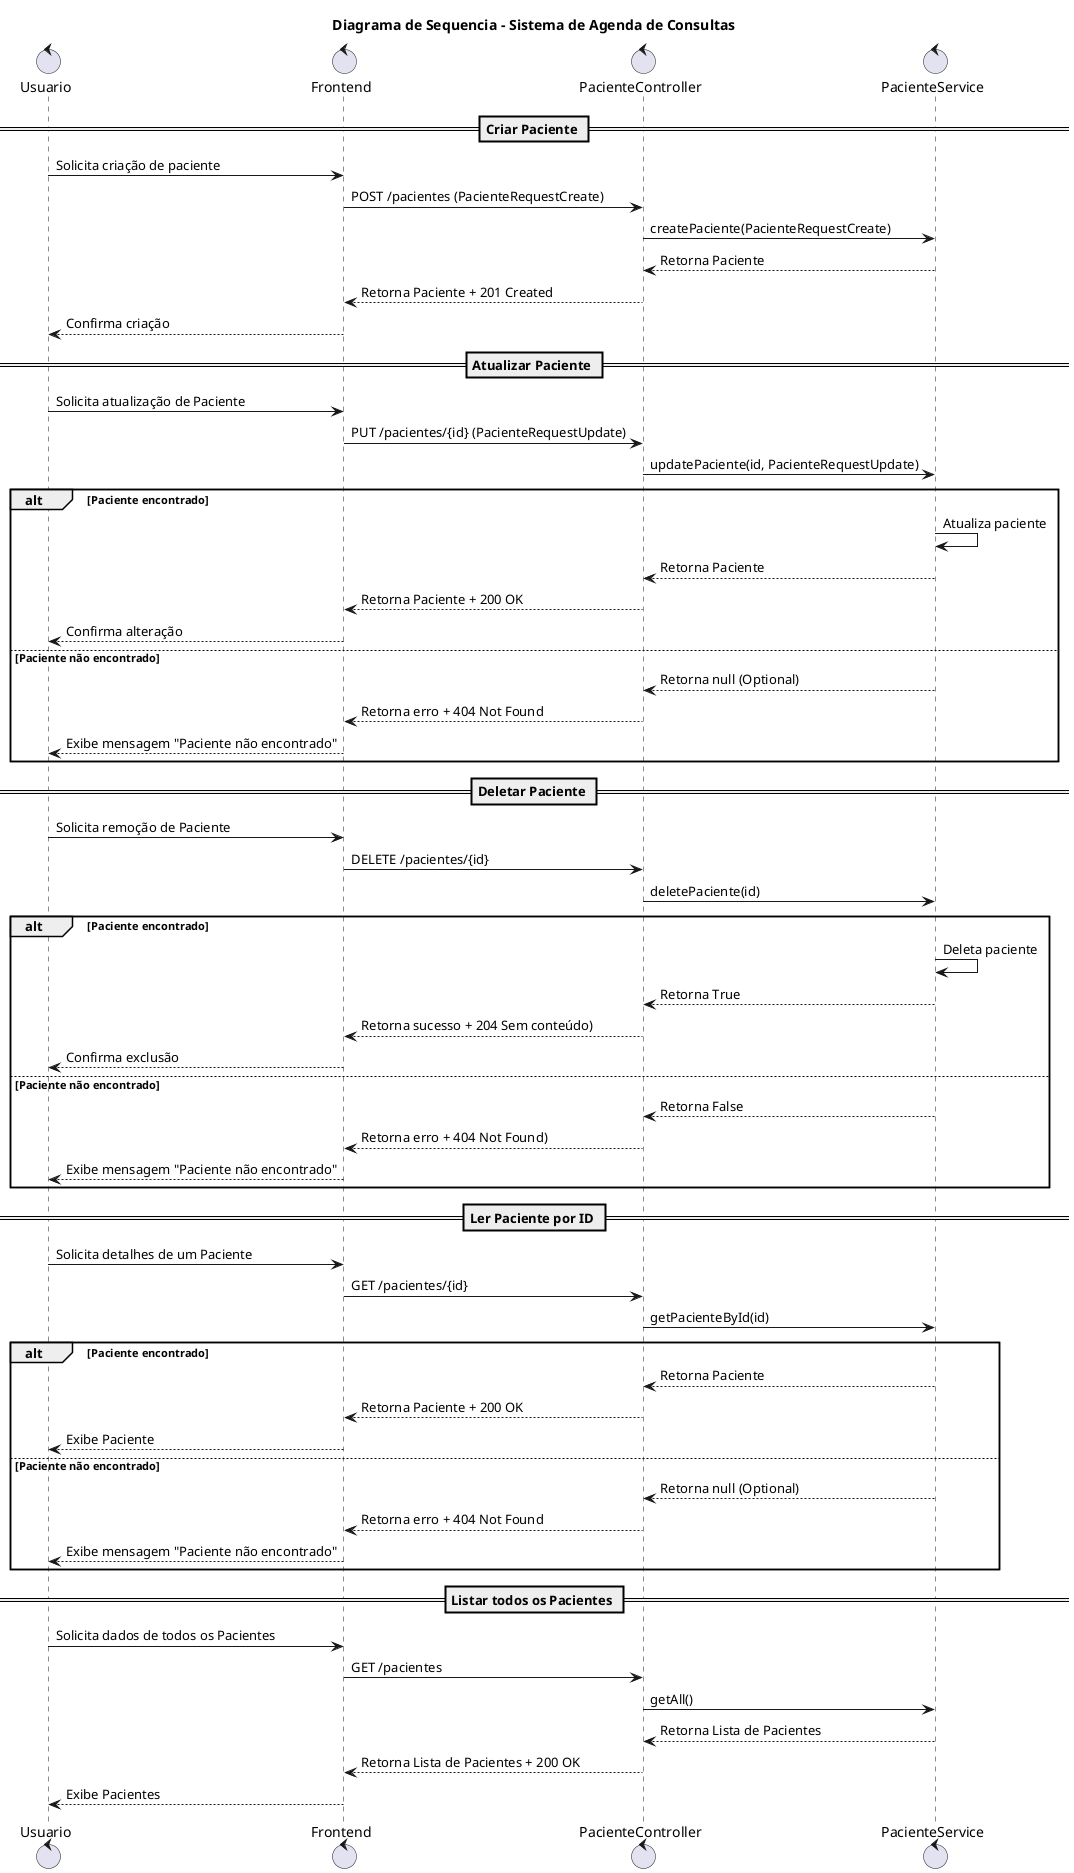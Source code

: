 @startuml diagram

title Diagrama de Sequencia - Sistema de Agenda de Consultas

control Usuario
control Frontend
control PacienteController
control PacienteService

== Criar Paciente ==
Usuario -> Frontend: Solicita criação de paciente
Frontend -> PacienteController: POST /pacientes (PacienteRequestCreate)
PacienteController -> PacienteService: createPaciente(PacienteRequestCreate)
PacienteService --> PacienteController: Retorna Paciente
PacienteController --> Frontend: Retorna Paciente + 201 Created
Frontend --> Usuario: Confirma criação

== Atualizar Paciente ==
Usuario -> Frontend: Solicita atualização de Paciente
Frontend -> PacienteController: PUT /pacientes/{id} (PacienteRequestUpdate)
PacienteController -> PacienteService: updatePaciente(id, PacienteRequestUpdate)
alt Paciente encontrado
    PacienteService -> PacienteService: Atualiza paciente
    PacienteService --> PacienteController: Retorna Paciente
    PacienteController --> Frontend: Retorna Paciente + 200 OK
    Frontend --> Usuario: Confirma alteração
else Paciente não encontrado
    PacienteService --> PacienteController: Retorna null (Optional)
    PacienteController --> Frontend: Retorna erro + 404 Not Found
    Frontend --> Usuario: Exibe mensagem "Paciente não encontrado"
end

== Deletar Paciente ==
Usuario -> Frontend: Solicita remoção de Paciente
Frontend -> PacienteController: DELETE /pacientes/{id}
PacienteController -> PacienteService: deletePaciente(id)
alt Paciente encontrado
    PacienteService -> PacienteService: Deleta paciente
    PacienteService --> PacienteController: Retorna True
    PacienteController --> Frontend: Retorna sucesso + 204 Sem conteúdo)
    Frontend --> Usuario: Confirma exclusão
else Paciente não encontrado
    PacienteService --> PacienteController: Retorna False
    PacienteController --> Frontend: Retorna erro + 404 Not Found)
    Frontend --> Usuario: Exibe mensagem "Paciente não encontrado"
end


== Ler Paciente por ID ==
Usuario -> Frontend: Solicita detalhes de um Paciente
Frontend -> PacienteController: GET /pacientes/{id}
PacienteController -> PacienteService: getPacienteById(id)
alt Paciente encontrado
    PacienteService --> PacienteController: Retorna Paciente 
    PacienteController --> Frontend: Retorna Paciente + 200 OK
    Frontend --> Usuario: Exibe Paciente
else Paciente não encontrado
    PacienteService --> PacienteController:  Retorna null (Optional)
    PacienteController --> Frontend: Retorna erro + 404 Not Found
    Frontend --> Usuario: Exibe mensagem "Paciente não encontrado"
end

== Listar todos os Pacientes ==
Usuario -> Frontend: Solicita dados de todos os Pacientes
Frontend -> PacienteController: GET /pacientes
PacienteController -> PacienteService: getAll()
PacienteService --> PacienteController: Retorna Lista de Pacientes 
PacienteController --> Frontend: Retorna Lista de Pacientes + 200 OK
Frontend --> Usuario: Exibe Pacientes

@enduml